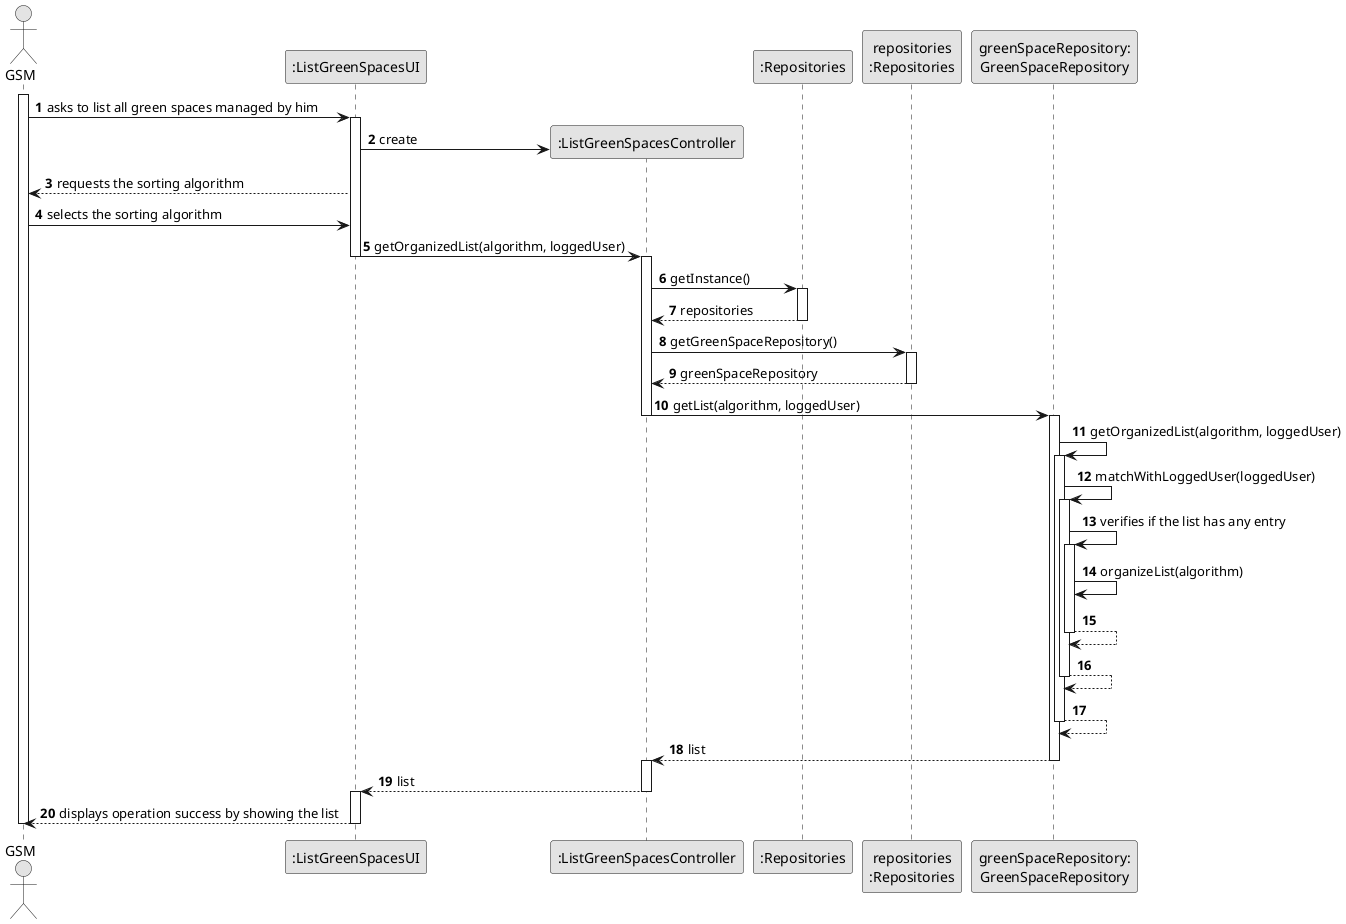 
@startuml
skinparam monochrome true
skinparam packageStyle rectangle
skinparam shadowing false

'title System Sequence Diagram (SSD) - US006

autonumber

actor "GSM" as GSM
participant ":ListGreenSpacesUI" as UI
participant ":ListGreenSpacesController" as CTRL
participant ":Repositories" as RepositorySingleton
participant "repositories\n:Repositories" as PLAT
participant "greenSpaceRepository:\nGreenSpaceRepository" as GreenSpaceRepo

activate GSM
GSM -> UI : asks to list all green spaces managed by him
activate UI
UI -> CTRL** : create
UI --> GSM : requests the sorting algorithm
GSM -> UI : selects the sorting algorithm
UI -> CTRL : getOrganizedList(algorithm, loggedUser)

deactivate UI
activate CTRL

CTRL -> RepositorySingleton : getInstance()
activate RepositorySingleton
RepositorySingleton --> CTRL : repositories
deactivate RepositorySingleton
CTRL -> PLAT : getGreenSpaceRepository()
activate PLAT
PLAT -->  CTRL: greenSpaceRepository
deactivate PLAT
CTRL -> GreenSpaceRepo : getList(algorithm, loggedUser)
deactivate CTRL

activate GreenSpaceRepo
GreenSpaceRepo -> GreenSpaceRepo : getOrganizedList(algorithm, loggedUser)
activate GreenSpaceRepo
GreenSpaceRepo -> GreenSpaceRepo : matchWithLoggedUser(loggedUser)
activate GreenSpaceRepo
GreenSpaceRepo -> GreenSpaceRepo : verifies if the list has any entry
activate GreenSpaceRepo
GreenSpaceRepo -> GreenSpaceRepo : organizeList(algorithm)
GreenSpaceRepo --> GreenSpaceRepo
deactivate GreenSpaceRepo
GreenSpaceRepo --> GreenSpaceRepo
deactivate GreenSpaceRepo
GreenSpaceRepo --> GreenSpaceRepo
deactivate GreenSpaceRepo
GreenSpaceRepo --> CTRL:list
deactivate GreenSpaceRepo
activate CTRL
CTRL --> UI : list

deactivate CTRL
activate UI
UI --> GSM : displays operation success by showing the list
deactivate UI
deactivate GSM

@enduml
